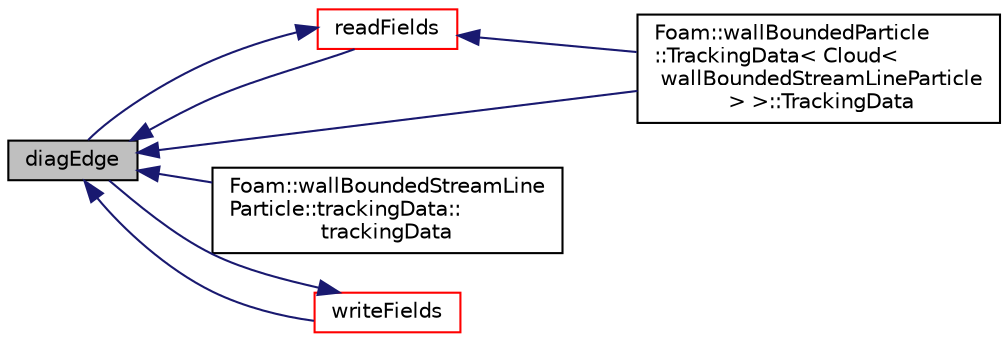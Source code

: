 digraph "diagEdge"
{
  bgcolor="transparent";
  edge [fontname="Helvetica",fontsize="10",labelfontname="Helvetica",labelfontsize="10"];
  node [fontname="Helvetica",fontsize="10",shape=record];
  rankdir="LR";
  Node1537 [label="diagEdge",height=0.2,width=0.4,color="black", fillcolor="grey75", style="filled", fontcolor="black"];
  Node1537 -> Node1538 [dir="back",color="midnightblue",fontsize="10",style="solid",fontname="Helvetica"];
  Node1538 [label="readFields",height=0.2,width=0.4,color="red",URL="$a24305.html#aeb3ed2213b2b23bf4544856579583441",tooltip="Read. "];
  Node1538 -> Node1539 [dir="back",color="midnightblue",fontsize="10",style="solid",fontname="Helvetica"];
  Node1539 [label="Foam::wallBoundedParticle\l::TrackingData\< Cloud\<\l wallBoundedStreamLineParticle\l \> \>::TrackingData",height=0.2,width=0.4,color="black",URL="$a24309.html#a6314a22146c220ef091a623801dc2b2d"];
  Node1538 -> Node1537 [dir="back",color="midnightblue",fontsize="10",style="solid",fontname="Helvetica"];
  Node1537 -> Node1539 [dir="back",color="midnightblue",fontsize="10",style="solid",fontname="Helvetica"];
  Node1537 -> Node1544 [dir="back",color="midnightblue",fontsize="10",style="solid",fontname="Helvetica"];
  Node1544 [label="Foam::wallBoundedStreamLine\lParticle::trackingData::\ltrackingData",height=0.2,width=0.4,color="black",URL="$a24325.html#a33b3395463fa2263d8e0ff0cd099def6"];
  Node1537 -> Node1546 [dir="back",color="midnightblue",fontsize="10",style="solid",fontname="Helvetica"];
  Node1546 [label="writeFields",height=0.2,width=0.4,color="red",URL="$a24305.html#a4b6c8e48b13c9a29be2b1141c69b7277",tooltip="Write. "];
  Node1546 -> Node1537 [dir="back",color="midnightblue",fontsize="10",style="solid",fontname="Helvetica"];
}
